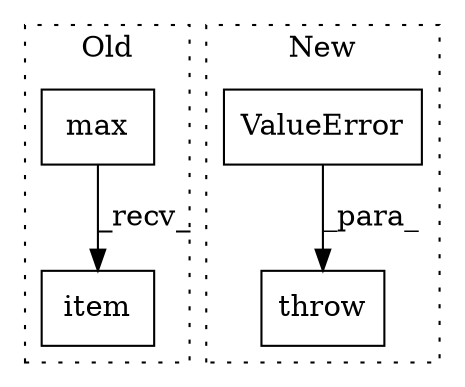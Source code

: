 digraph G {
subgraph cluster0 {
1 [label="item" a="32" s="1931" l="6" shape="box"];
4 [label="max" a="32" s="1925" l="5" shape="box"];
label = "Old";
style="dotted";
}
subgraph cluster1 {
2 [label="ValueError" a="32" s="2639" l="12" shape="box"];
3 [label="throw" a="53" s="2633" l="6" shape="box"];
label = "New";
style="dotted";
}
2 -> 3 [label="_para_"];
4 -> 1 [label="_recv_"];
}